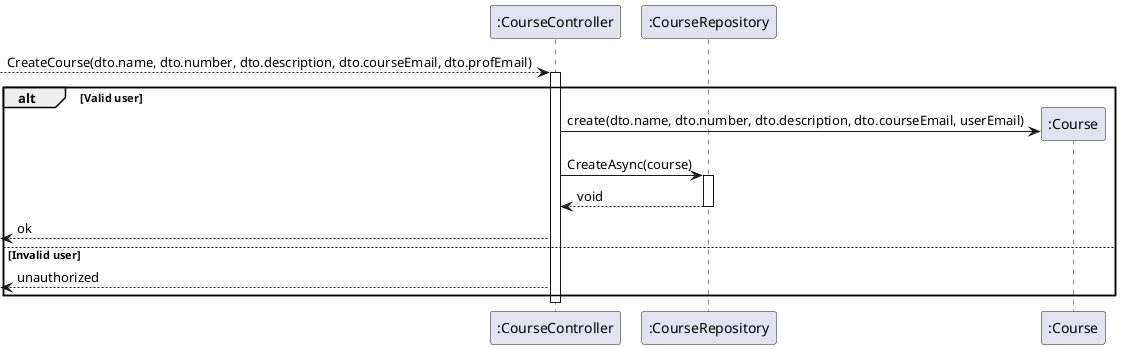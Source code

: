 @startuml Create Course
participant ":CourseController" as controller
participant ":CourseRepository" as repository
participant ":Course" as course

--> controller: CreateCourse(dto.name, dto.number, dto.description, dto.courseEmail, dto.profEmail)
activate controller
alt Valid user
    controller -> course **: create(dto.name, dto.number, dto.description, dto.courseEmail, userEmail)
    controller -> repository: CreateAsync(course)
    activate repository
    repository --> controller: void
    deactivate repository
    <-- controller: ok
else Invalid user
    <-- controller: unauthorized
end
deactivate controller
@enduml